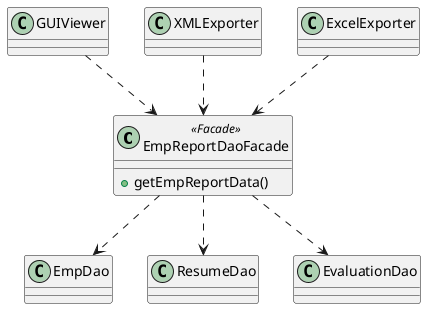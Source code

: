 @startuml
'https://plantuml.com/class-diagram

class EmpReportDaoFacade<<Facade>> {
+ getEmpReportData()
}

GUIViewer ..> EmpReportDaoFacade
XMLExporter ..> EmpReportDaoFacade
ExcelExporter ..> EmpReportDaoFacade

EmpReportDaoFacade ..> EmpDao
EmpReportDaoFacade ..> ResumeDao
EmpReportDaoFacade ..> EvaluationDao


@enduml